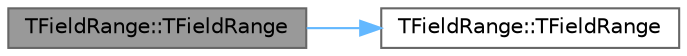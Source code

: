 digraph "TFieldRange::TFieldRange"
{
 // INTERACTIVE_SVG=YES
 // LATEX_PDF_SIZE
  bgcolor="transparent";
  edge [fontname=Helvetica,fontsize=10,labelfontname=Helvetica,labelfontsize=10];
  node [fontname=Helvetica,fontsize=10,shape=box,height=0.2,width=0.4];
  rankdir="LR";
  Node1 [id="Node000001",label="TFieldRange::TFieldRange",height=0.2,width=0.4,color="gray40", fillcolor="grey60", style="filled", fontcolor="black",tooltip="Legacy version taking the flags as 3 separate values."];
  Node1 -> Node2 [id="edge1_Node000001_Node000002",color="steelblue1",style="solid",tooltip=" "];
  Node2 [id="Node000002",label="TFieldRange::TFieldRange",height=0.2,width=0.4,color="grey40", fillcolor="white", style="filled",URL="$d1/d60/structTFieldRange.html#a67f32e15d954bc489299a84bf4ce7f1e",tooltip=" "];
}
